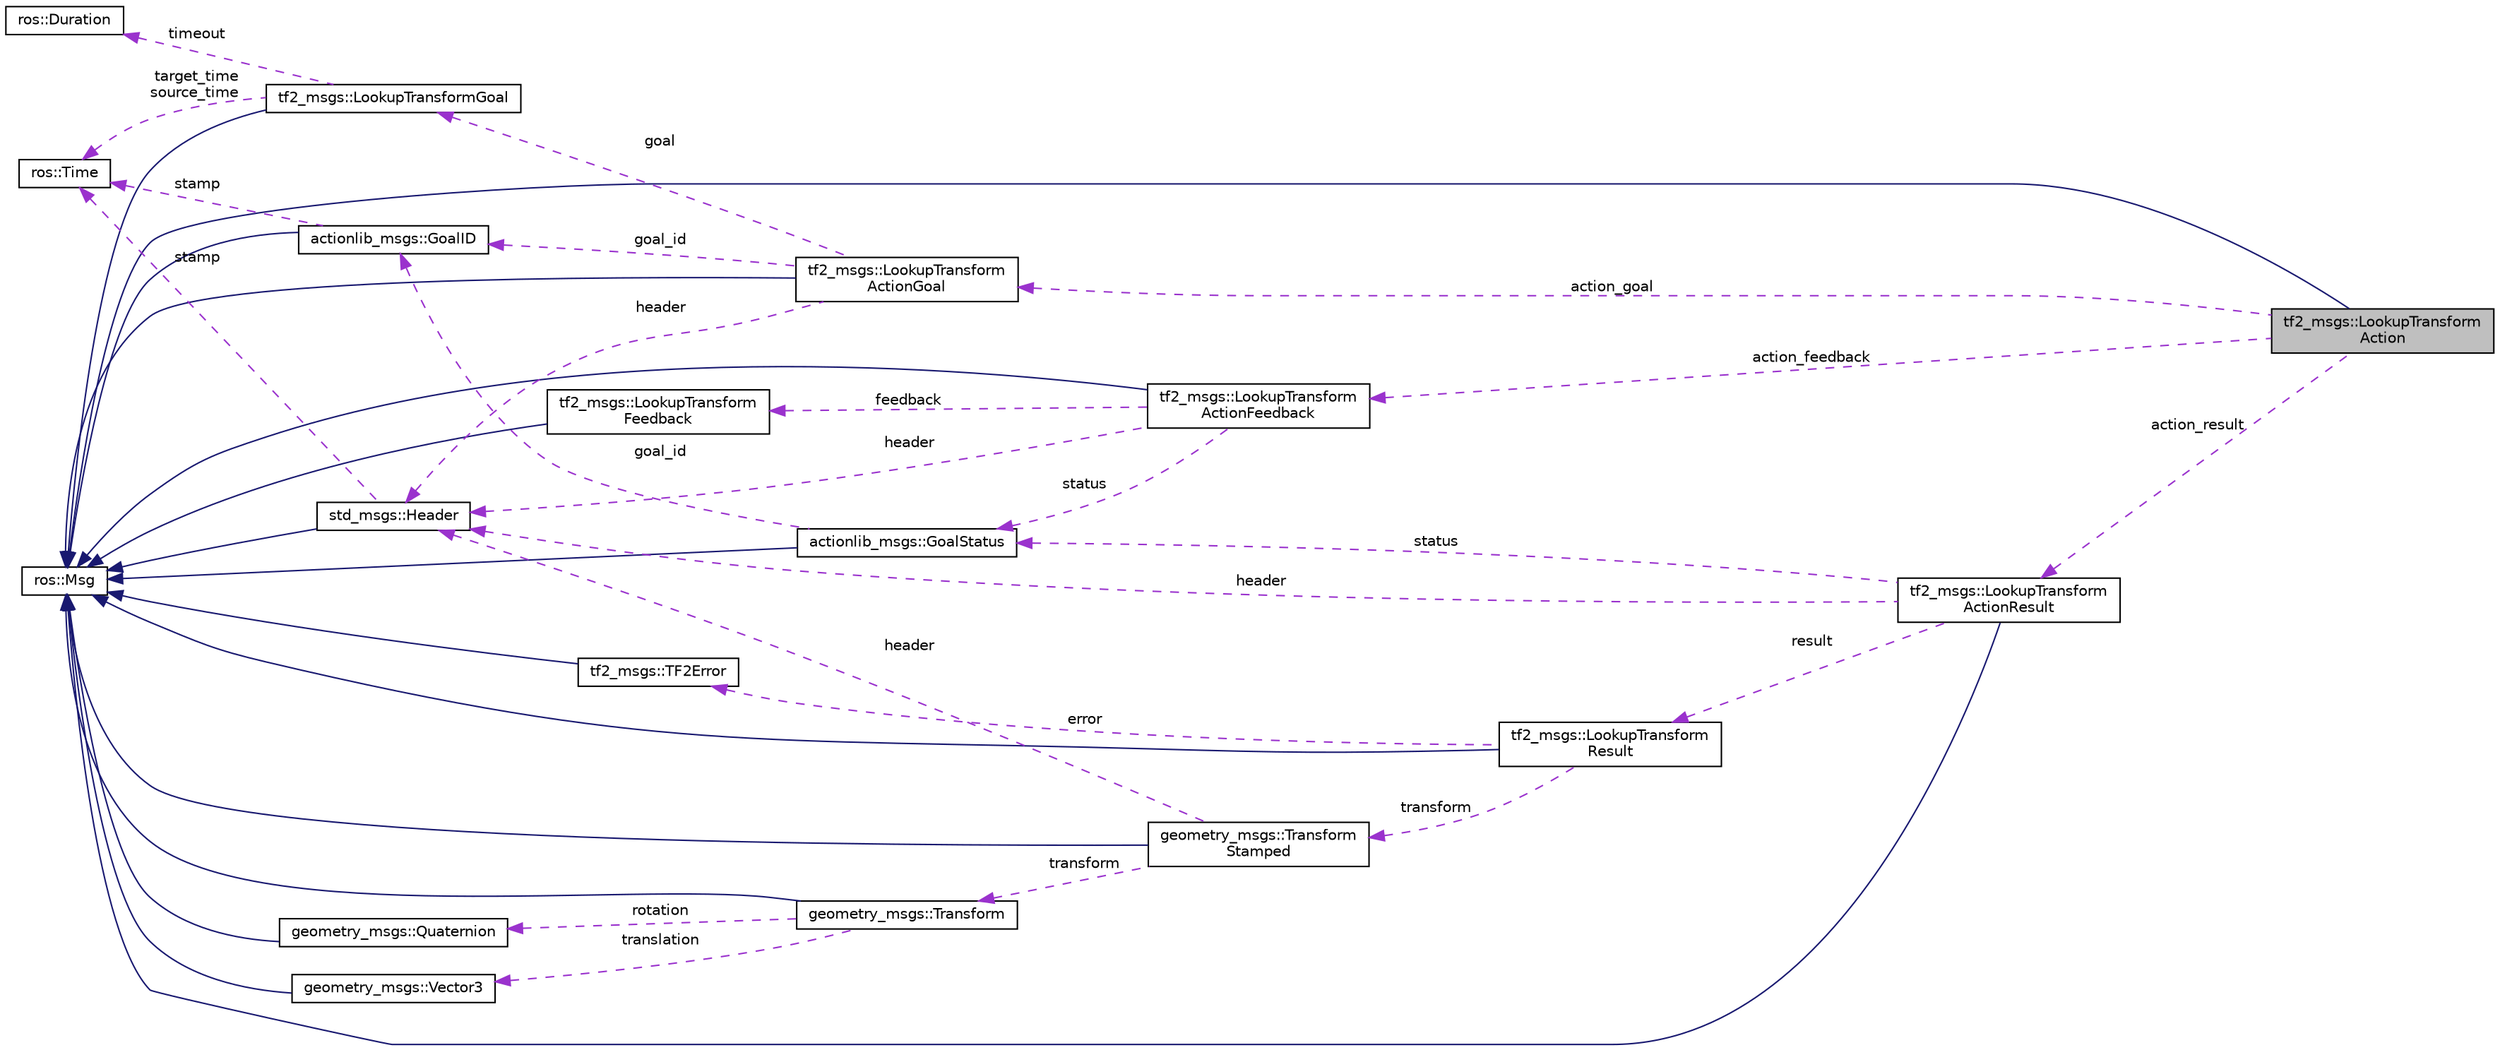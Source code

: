 digraph "tf2_msgs::LookupTransformAction"
{
  edge [fontname="Helvetica",fontsize="10",labelfontname="Helvetica",labelfontsize="10"];
  node [fontname="Helvetica",fontsize="10",shape=record];
  rankdir="LR";
  Node1 [label="tf2_msgs::LookupTransform\lAction",height=0.2,width=0.4,color="black", fillcolor="grey75", style="filled" fontcolor="black"];
  Node2 -> Node1 [dir="back",color="midnightblue",fontsize="10",style="solid",fontname="Helvetica"];
  Node2 [label="ros::Msg",height=0.2,width=0.4,color="black", fillcolor="white", style="filled",URL="$classros_1_1_msg.html"];
  Node3 -> Node1 [dir="back",color="darkorchid3",fontsize="10",style="dashed",label=" action_result" ,fontname="Helvetica"];
  Node3 [label="tf2_msgs::LookupTransform\lActionResult",height=0.2,width=0.4,color="black", fillcolor="white", style="filled",URL="$classtf2__msgs_1_1_lookup_transform_action_result.html"];
  Node2 -> Node3 [dir="back",color="midnightblue",fontsize="10",style="solid",fontname="Helvetica"];
  Node4 -> Node3 [dir="back",color="darkorchid3",fontsize="10",style="dashed",label=" status" ,fontname="Helvetica"];
  Node4 [label="actionlib_msgs::GoalStatus",height=0.2,width=0.4,color="black", fillcolor="white", style="filled",URL="$classactionlib__msgs_1_1_goal_status.html"];
  Node2 -> Node4 [dir="back",color="midnightblue",fontsize="10",style="solid",fontname="Helvetica"];
  Node5 -> Node4 [dir="back",color="darkorchid3",fontsize="10",style="dashed",label=" goal_id" ,fontname="Helvetica"];
  Node5 [label="actionlib_msgs::GoalID",height=0.2,width=0.4,color="black", fillcolor="white", style="filled",URL="$classactionlib__msgs_1_1_goal_i_d.html"];
  Node2 -> Node5 [dir="back",color="midnightblue",fontsize="10",style="solid",fontname="Helvetica"];
  Node6 -> Node5 [dir="back",color="darkorchid3",fontsize="10",style="dashed",label=" stamp" ,fontname="Helvetica"];
  Node6 [label="ros::Time",height=0.2,width=0.4,color="black", fillcolor="white", style="filled",URL="$classros_1_1_time.html"];
  Node7 -> Node3 [dir="back",color="darkorchid3",fontsize="10",style="dashed",label=" result" ,fontname="Helvetica"];
  Node7 [label="tf2_msgs::LookupTransform\lResult",height=0.2,width=0.4,color="black", fillcolor="white", style="filled",URL="$classtf2__msgs_1_1_lookup_transform_result.html"];
  Node2 -> Node7 [dir="back",color="midnightblue",fontsize="10",style="solid",fontname="Helvetica"];
  Node8 -> Node7 [dir="back",color="darkorchid3",fontsize="10",style="dashed",label=" error" ,fontname="Helvetica"];
  Node8 [label="tf2_msgs::TF2Error",height=0.2,width=0.4,color="black", fillcolor="white", style="filled",URL="$classtf2__msgs_1_1_t_f2_error.html"];
  Node2 -> Node8 [dir="back",color="midnightblue",fontsize="10",style="solid",fontname="Helvetica"];
  Node9 -> Node7 [dir="back",color="darkorchid3",fontsize="10",style="dashed",label=" transform" ,fontname="Helvetica"];
  Node9 [label="geometry_msgs::Transform\lStamped",height=0.2,width=0.4,color="black", fillcolor="white", style="filled",URL="$classgeometry__msgs_1_1_transform_stamped.html"];
  Node2 -> Node9 [dir="back",color="midnightblue",fontsize="10",style="solid",fontname="Helvetica"];
  Node10 -> Node9 [dir="back",color="darkorchid3",fontsize="10",style="dashed",label=" header" ,fontname="Helvetica"];
  Node10 [label="std_msgs::Header",height=0.2,width=0.4,color="black", fillcolor="white", style="filled",URL="$classstd__msgs_1_1_header.html"];
  Node2 -> Node10 [dir="back",color="midnightblue",fontsize="10",style="solid",fontname="Helvetica"];
  Node6 -> Node10 [dir="back",color="darkorchid3",fontsize="10",style="dashed",label=" stamp" ,fontname="Helvetica"];
  Node11 -> Node9 [dir="back",color="darkorchid3",fontsize="10",style="dashed",label=" transform" ,fontname="Helvetica"];
  Node11 [label="geometry_msgs::Transform",height=0.2,width=0.4,color="black", fillcolor="white", style="filled",URL="$classgeometry__msgs_1_1_transform.html"];
  Node2 -> Node11 [dir="back",color="midnightblue",fontsize="10",style="solid",fontname="Helvetica"];
  Node12 -> Node11 [dir="back",color="darkorchid3",fontsize="10",style="dashed",label=" rotation" ,fontname="Helvetica"];
  Node12 [label="geometry_msgs::Quaternion",height=0.2,width=0.4,color="black", fillcolor="white", style="filled",URL="$classgeometry__msgs_1_1_quaternion.html"];
  Node2 -> Node12 [dir="back",color="midnightblue",fontsize="10",style="solid",fontname="Helvetica"];
  Node13 -> Node11 [dir="back",color="darkorchid3",fontsize="10",style="dashed",label=" translation" ,fontname="Helvetica"];
  Node13 [label="geometry_msgs::Vector3",height=0.2,width=0.4,color="black", fillcolor="white", style="filled",URL="$classgeometry__msgs_1_1_vector3.html"];
  Node2 -> Node13 [dir="back",color="midnightblue",fontsize="10",style="solid",fontname="Helvetica"];
  Node10 -> Node3 [dir="back",color="darkorchid3",fontsize="10",style="dashed",label=" header" ,fontname="Helvetica"];
  Node14 -> Node1 [dir="back",color="darkorchid3",fontsize="10",style="dashed",label=" action_goal" ,fontname="Helvetica"];
  Node14 [label="tf2_msgs::LookupTransform\lActionGoal",height=0.2,width=0.4,color="black", fillcolor="white", style="filled",URL="$classtf2__msgs_1_1_lookup_transform_action_goal.html"];
  Node2 -> Node14 [dir="back",color="midnightblue",fontsize="10",style="solid",fontname="Helvetica"];
  Node5 -> Node14 [dir="back",color="darkorchid3",fontsize="10",style="dashed",label=" goal_id" ,fontname="Helvetica"];
  Node15 -> Node14 [dir="back",color="darkorchid3",fontsize="10",style="dashed",label=" goal" ,fontname="Helvetica"];
  Node15 [label="tf2_msgs::LookupTransformGoal",height=0.2,width=0.4,color="black", fillcolor="white", style="filled",URL="$classtf2__msgs_1_1_lookup_transform_goal.html"];
  Node2 -> Node15 [dir="back",color="midnightblue",fontsize="10",style="solid",fontname="Helvetica"];
  Node6 -> Node15 [dir="back",color="darkorchid3",fontsize="10",style="dashed",label=" target_time\nsource_time" ,fontname="Helvetica"];
  Node16 -> Node15 [dir="back",color="darkorchid3",fontsize="10",style="dashed",label=" timeout" ,fontname="Helvetica"];
  Node16 [label="ros::Duration",height=0.2,width=0.4,color="black", fillcolor="white", style="filled",URL="$classros_1_1_duration.html"];
  Node10 -> Node14 [dir="back",color="darkorchid3",fontsize="10",style="dashed",label=" header" ,fontname="Helvetica"];
  Node17 -> Node1 [dir="back",color="darkorchid3",fontsize="10",style="dashed",label=" action_feedback" ,fontname="Helvetica"];
  Node17 [label="tf2_msgs::LookupTransform\lActionFeedback",height=0.2,width=0.4,color="black", fillcolor="white", style="filled",URL="$classtf2__msgs_1_1_lookup_transform_action_feedback.html"];
  Node2 -> Node17 [dir="back",color="midnightblue",fontsize="10",style="solid",fontname="Helvetica"];
  Node4 -> Node17 [dir="back",color="darkorchid3",fontsize="10",style="dashed",label=" status" ,fontname="Helvetica"];
  Node18 -> Node17 [dir="back",color="darkorchid3",fontsize="10",style="dashed",label=" feedback" ,fontname="Helvetica"];
  Node18 [label="tf2_msgs::LookupTransform\lFeedback",height=0.2,width=0.4,color="black", fillcolor="white", style="filled",URL="$classtf2__msgs_1_1_lookup_transform_feedback.html"];
  Node2 -> Node18 [dir="back",color="midnightblue",fontsize="10",style="solid",fontname="Helvetica"];
  Node10 -> Node17 [dir="back",color="darkorchid3",fontsize="10",style="dashed",label=" header" ,fontname="Helvetica"];
}
